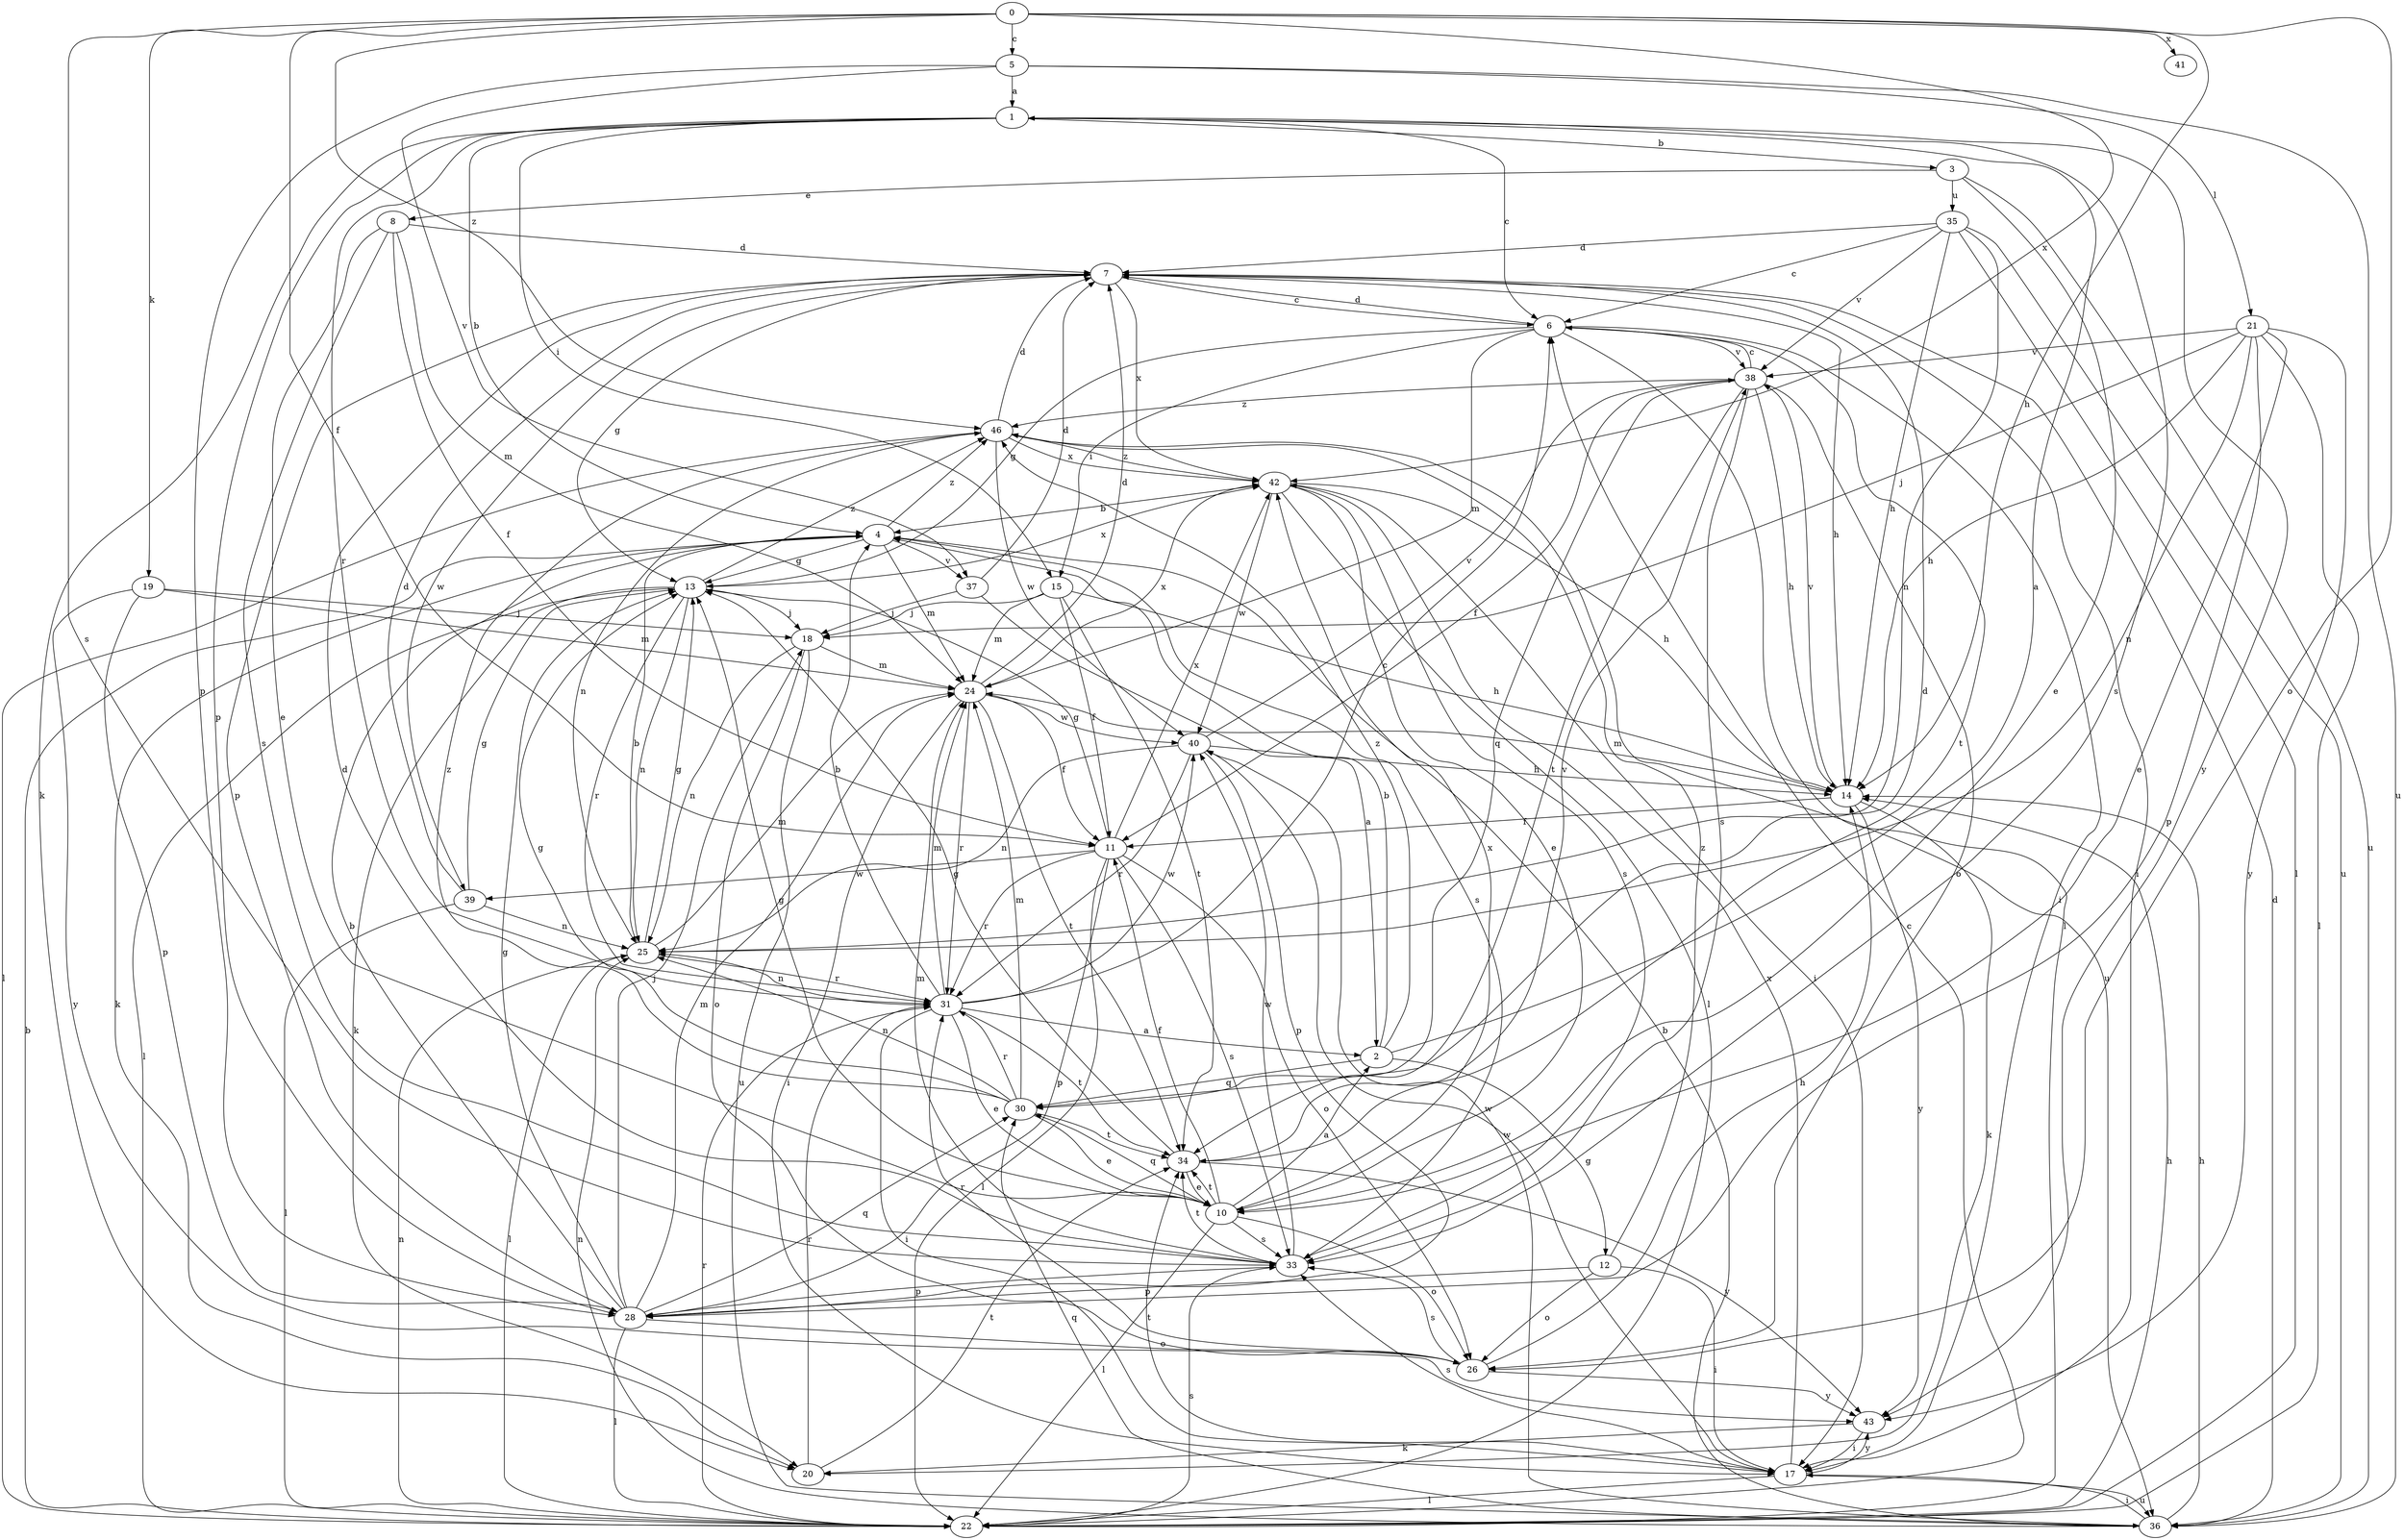 strict digraph  {
0;
1;
2;
3;
4;
5;
6;
7;
8;
10;
11;
12;
13;
14;
15;
17;
18;
19;
20;
21;
22;
24;
25;
26;
28;
30;
31;
33;
34;
35;
36;
37;
38;
39;
40;
41;
42;
43;
46;
0 -> 5  [label=c];
0 -> 11  [label=f];
0 -> 14  [label=h];
0 -> 19  [label=k];
0 -> 26  [label=o];
0 -> 33  [label=s];
0 -> 41  [label=x];
0 -> 42  [label=x];
0 -> 46  [label=z];
1 -> 3  [label=b];
1 -> 4  [label=b];
1 -> 6  [label=c];
1 -> 15  [label=i];
1 -> 20  [label=k];
1 -> 28  [label=p];
1 -> 31  [label=r];
1 -> 33  [label=s];
1 -> 43  [label=y];
2 -> 1  [label=a];
2 -> 4  [label=b];
2 -> 12  [label=g];
2 -> 30  [label=q];
2 -> 46  [label=z];
3 -> 8  [label=e];
3 -> 10  [label=e];
3 -> 35  [label=u];
3 -> 36  [label=u];
4 -> 13  [label=g];
4 -> 20  [label=k];
4 -> 24  [label=m];
4 -> 33  [label=s];
4 -> 37  [label=v];
4 -> 46  [label=z];
5 -> 1  [label=a];
5 -> 21  [label=l];
5 -> 28  [label=p];
5 -> 36  [label=u];
5 -> 37  [label=v];
6 -> 7  [label=d];
6 -> 13  [label=g];
6 -> 15  [label=i];
6 -> 17  [label=i];
6 -> 22  [label=l];
6 -> 24  [label=m];
6 -> 34  [label=t];
6 -> 38  [label=v];
7 -> 6  [label=c];
7 -> 13  [label=g];
7 -> 14  [label=h];
7 -> 17  [label=i];
7 -> 28  [label=p];
7 -> 39  [label=w];
7 -> 42  [label=x];
8 -> 7  [label=d];
8 -> 10  [label=e];
8 -> 11  [label=f];
8 -> 24  [label=m];
8 -> 33  [label=s];
10 -> 2  [label=a];
10 -> 11  [label=f];
10 -> 13  [label=g];
10 -> 22  [label=l];
10 -> 26  [label=o];
10 -> 30  [label=q];
10 -> 33  [label=s];
10 -> 34  [label=t];
10 -> 42  [label=x];
11 -> 13  [label=g];
11 -> 22  [label=l];
11 -> 26  [label=o];
11 -> 28  [label=p];
11 -> 31  [label=r];
11 -> 33  [label=s];
11 -> 39  [label=w];
11 -> 42  [label=x];
12 -> 17  [label=i];
12 -> 26  [label=o];
12 -> 28  [label=p];
12 -> 46  [label=z];
13 -> 18  [label=j];
13 -> 20  [label=k];
13 -> 22  [label=l];
13 -> 25  [label=n];
13 -> 31  [label=r];
13 -> 42  [label=x];
13 -> 46  [label=z];
14 -> 11  [label=f];
14 -> 20  [label=k];
14 -> 24  [label=m];
14 -> 38  [label=v];
14 -> 43  [label=y];
15 -> 11  [label=f];
15 -> 14  [label=h];
15 -> 18  [label=j];
15 -> 24  [label=m];
15 -> 34  [label=t];
17 -> 22  [label=l];
17 -> 33  [label=s];
17 -> 34  [label=t];
17 -> 36  [label=u];
17 -> 40  [label=w];
17 -> 42  [label=x];
17 -> 43  [label=y];
18 -> 24  [label=m];
18 -> 25  [label=n];
18 -> 26  [label=o];
18 -> 36  [label=u];
19 -> 18  [label=j];
19 -> 24  [label=m];
19 -> 28  [label=p];
19 -> 43  [label=y];
20 -> 31  [label=r];
20 -> 34  [label=t];
21 -> 10  [label=e];
21 -> 14  [label=h];
21 -> 18  [label=j];
21 -> 22  [label=l];
21 -> 25  [label=n];
21 -> 28  [label=p];
21 -> 38  [label=v];
21 -> 43  [label=y];
22 -> 4  [label=b];
22 -> 6  [label=c];
22 -> 14  [label=h];
22 -> 25  [label=n];
22 -> 31  [label=r];
22 -> 33  [label=s];
24 -> 7  [label=d];
24 -> 11  [label=f];
24 -> 17  [label=i];
24 -> 31  [label=r];
24 -> 34  [label=t];
24 -> 40  [label=w];
24 -> 42  [label=x];
25 -> 4  [label=b];
25 -> 13  [label=g];
25 -> 22  [label=l];
25 -> 24  [label=m];
25 -> 31  [label=r];
26 -> 14  [label=h];
26 -> 31  [label=r];
26 -> 33  [label=s];
26 -> 43  [label=y];
28 -> 4  [label=b];
28 -> 13  [label=g];
28 -> 18  [label=j];
28 -> 22  [label=l];
28 -> 24  [label=m];
28 -> 26  [label=o];
28 -> 30  [label=q];
30 -> 7  [label=d];
30 -> 10  [label=e];
30 -> 13  [label=g];
30 -> 24  [label=m];
30 -> 25  [label=n];
30 -> 31  [label=r];
30 -> 34  [label=t];
30 -> 46  [label=z];
31 -> 2  [label=a];
31 -> 4  [label=b];
31 -> 6  [label=c];
31 -> 10  [label=e];
31 -> 17  [label=i];
31 -> 24  [label=m];
31 -> 25  [label=n];
31 -> 34  [label=t];
31 -> 40  [label=w];
33 -> 7  [label=d];
33 -> 24  [label=m];
33 -> 28  [label=p];
33 -> 34  [label=t];
33 -> 40  [label=w];
34 -> 10  [label=e];
34 -> 13  [label=g];
34 -> 38  [label=v];
34 -> 43  [label=y];
35 -> 6  [label=c];
35 -> 7  [label=d];
35 -> 14  [label=h];
35 -> 22  [label=l];
35 -> 25  [label=n];
35 -> 36  [label=u];
35 -> 38  [label=v];
36 -> 4  [label=b];
36 -> 7  [label=d];
36 -> 14  [label=h];
36 -> 17  [label=i];
36 -> 25  [label=n];
36 -> 30  [label=q];
36 -> 40  [label=w];
37 -> 2  [label=a];
37 -> 7  [label=d];
37 -> 18  [label=j];
38 -> 6  [label=c];
38 -> 11  [label=f];
38 -> 14  [label=h];
38 -> 26  [label=o];
38 -> 30  [label=q];
38 -> 33  [label=s];
38 -> 34  [label=t];
38 -> 46  [label=z];
39 -> 7  [label=d];
39 -> 13  [label=g];
39 -> 22  [label=l];
39 -> 25  [label=n];
40 -> 14  [label=h];
40 -> 25  [label=n];
40 -> 28  [label=p];
40 -> 31  [label=r];
40 -> 38  [label=v];
42 -> 4  [label=b];
42 -> 10  [label=e];
42 -> 14  [label=h];
42 -> 17  [label=i];
42 -> 22  [label=l];
42 -> 33  [label=s];
42 -> 40  [label=w];
42 -> 46  [label=z];
43 -> 17  [label=i];
43 -> 20  [label=k];
46 -> 7  [label=d];
46 -> 22  [label=l];
46 -> 25  [label=n];
46 -> 36  [label=u];
46 -> 40  [label=w];
46 -> 42  [label=x];
}
